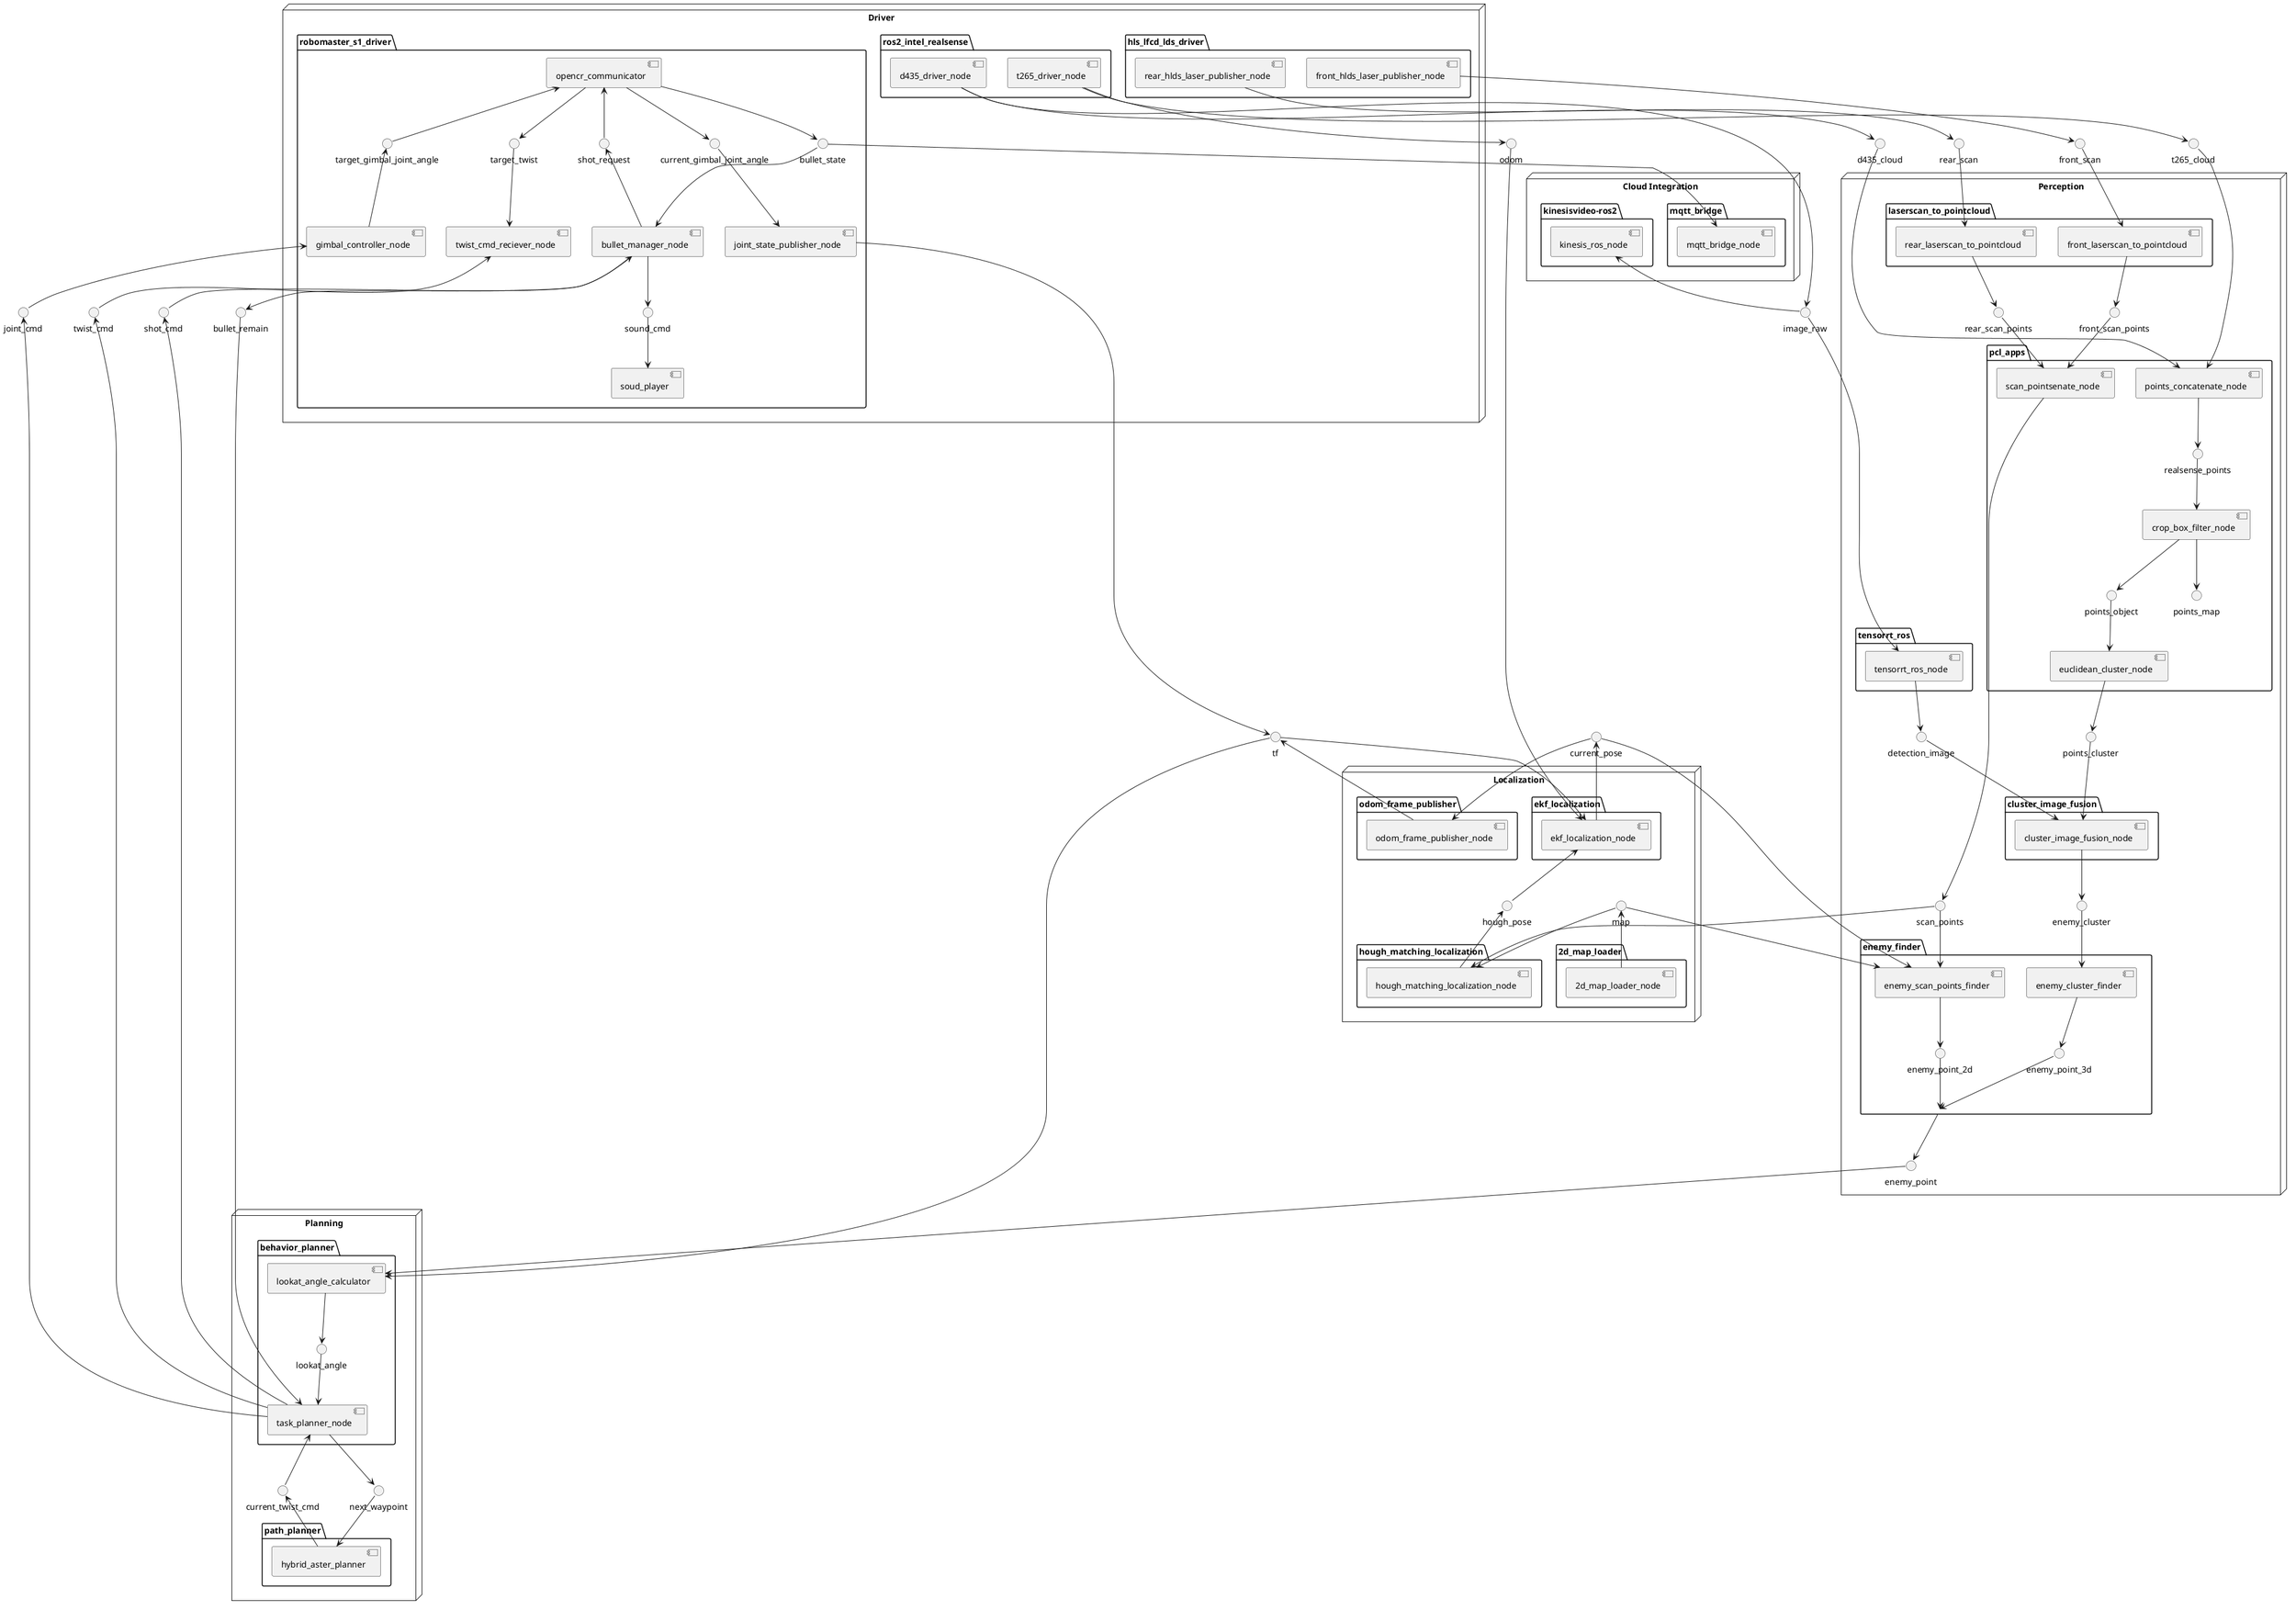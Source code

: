 @startuml
node "Driver"{
    package "robomaster_s1_driver"{
        [opencr_communicator]-down->current_gimbal_joint_angle
        [opencr_communicator]-down->target_twist
        target_gimbal_joint_angle-up->[opencr_communicator]
        current_gimbal_joint_angle-down->[joint_state_publisher_node]
        target_twist-down->[twist_cmd_reciever_node]
        [gimbal_controller_node]-up->target_gimbal_joint_angle
        bullet_state-down->[bullet_manager_node]
        [opencr_communicator]-down->bullet_state
        [bullet_manager_node]-up->shot_request
        shot_request-up->[opencr_communicator]
        [bullet_manager_node]-down->sound_cmd
        sound_cmd-down->[soud_player]
    }

    package "hls_lfcd_lds_driver"{
        [front_hlds_laser_publisher_node]
        [rear_hlds_laser_publisher_node]
    }

    package "ros2_intel_realsense"{
        [t265_driver_node]
        [d435_driver_node]
    }
}

node "Cloud Integration"{
    package "mqtt_bridge"{
        [mqtt_bridge_node]
    }
    bullet_state-down->[mqtt_bridge_node]

    package "kinesisvideo-ros2"{
        [kinesis_ros_node]
    }
}

image_raw-up->[kinesis_ros_node]
[joint_state_publisher_node]-down->tf
[front_hlds_laser_publisher_node]-down->front_scan 
[rear_hlds_laser_publisher_node]-down->rear_scan 
[bullet_manager_node]-down->bullet_remain
shot_cmd-up->[bullet_manager_node]

node "Localization"{
    package "hough_matching_localization"{
        [hough_matching_localization_node]
    }

    package "ekf_localization"{
        [ekf_localization_node]
    }

    package "2d_map_loader"{
        [2d_map_loader_node]
    }

    package "odom_frame_publisher"{
        [odom_frame_publisher_node]
    }
    
    [2d_map_loader_node]-up->map
    map-down->[hough_matching_localization_node]
    [hough_matching_localization_node]-up->hough_pose
    hough_pose-up->[ekf_localization_node]
}

[odom_frame_publisher_node]-up->tf
tf->[ekf_localization_node]
[ekf_localization_node]-up->current_pose
current_pose->[odom_frame_publisher_node]
[t265_driver_node]-down->t265_cloud
[d435_driver_node]-down->d435_cloud
[d435_driver_node]-down->image_raw

node "Perception"{
    package "laserscan_to_pointcloud"{
        front_scan-down->[front_laserscan_to_pointcloud]
        rear_scan-down->[rear_laserscan_to_pointcloud]
    }

    [front_laserscan_to_pointcloud]-down->front_scan_points
    [rear_laserscan_to_pointcloud]-down->rear_scan_points

    package "pcl_apps"{
        front_scan_points-down->[scan_pointsenate_node]
        rear_scan_points-down->[scan_pointsenate_node]
        t265_cloud-down->[points_concatenate_node]
        d435_cloud-down->[points_concatenate_node]
        [points_concatenate_node]-down->realsense_points
        realsense_points-down->[crop_box_filter_node]
        [crop_box_filter_node]-down->points_object
        [crop_box_filter_node]-down->points_map
        points_object-down->[euclidean_cluster_node]
    }
    [euclidean_cluster_node]-down->points_cluster
    [scan_pointsenate_node]-down->scan_points
    scan_points-down->[hough_matching_localization_node]

    package "tensorrt_ros"{
        image_raw-down->[tensorrt_ros_node]
    }
    [tensorrt_ros_node]-down->detection_image

    package "cluster_image_fusion"{
        detection_image-down->[cluster_image_fusion_node]
        points_cluster-down->[cluster_image_fusion_node]
    }

    package "enemy_finder"{
        map->[enemy_scan_points_finder]
        current_pose->[enemy_scan_points_finder]
        scan_points-down->[enemy_scan_points_finder]
        [enemy_cluster_finder]
        [enemy_scan_points_finder]-down->enemy_point_2d
        [enemy_cluster_finder]-down->enemy_point_3d
        enemy_point_3d-down->[enemy_finder]
        enemy_point_2d-down->[enemy_finder]
    }

    enemy_cluster-down->[enemy_cluster_finder]
    [cluster_image_fusion_node]-down->enemy_cluster
    [enemy_finder]-down->enemy_point
}
[t265_driver_node]-down->odom
odom-down->[ekf_localization_node]

node "Planning"{
    package "behavior_planner"{
        [lookat_angle_calculator]-down->lookat_angle
        lookat_angle-down->[task_planner_node]
    }
    enemy_point-down->[lookat_angle_calculator]
    tf-down->[lookat_angle_calculator]

    package "path_planner"{
        [hybrid_aster_planner]
    }

    [task_planner_node]-down->next_waypoint
    next_waypoint-down->[hybrid_aster_planner]
    [hybrid_aster_planner]-up->current_twist_cmd
    current_twist_cmd-up->[task_planner_node]
    bullet_remain-down->[task_planner_node]
    [task_planner_node]-up->shot_cmd
}

[task_planner_node]-up->twist_cmd
twist_cmd-up->[twist_cmd_reciever_node]
[task_planner_node]-up->joint_cmd
joint_cmd-up->[gimbal_controller_node]

@enduml